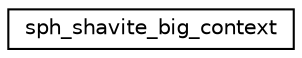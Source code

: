 digraph "Graphical Class Hierarchy"
{
 // LATEX_PDF_SIZE
  edge [fontname="Helvetica",fontsize="10",labelfontname="Helvetica",labelfontsize="10"];
  node [fontname="Helvetica",fontsize="10",shape=record];
  rankdir="LR";
  Node0 [label="sph_shavite_big_context",height=0.2,width=0.4,color="black", fillcolor="white", style="filled",URL="$structsph__shavite__big__context.html",tooltip=" "];
}
